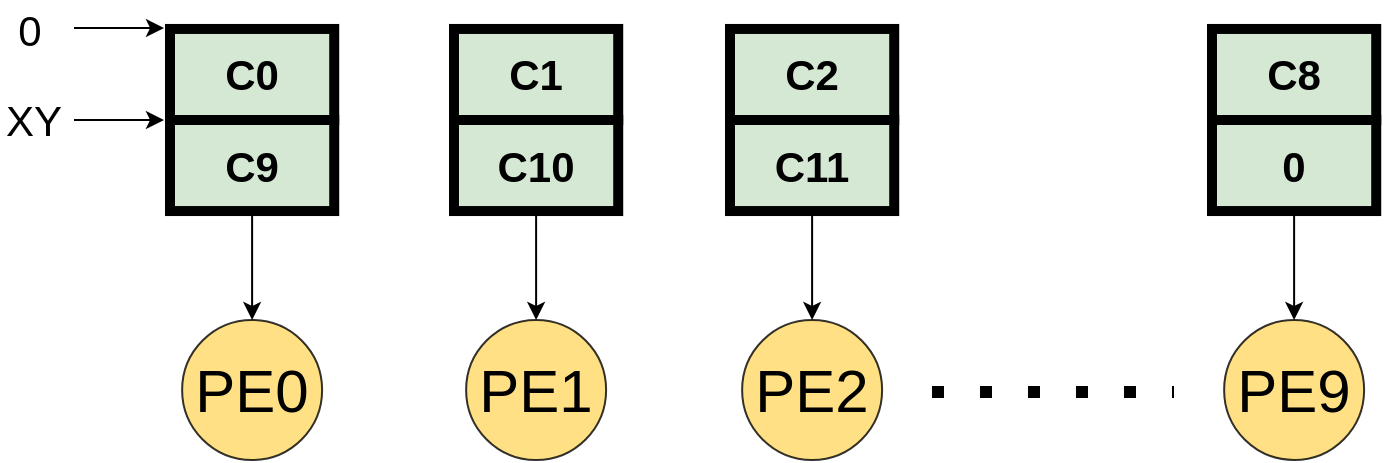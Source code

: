 <mxfile>
    <diagram id="oktRlE9KKJ6NZzSq5rQG" name="Page-1">
        <mxGraphModel dx="13095" dy="3271" grid="1" gridSize="1" guides="1" tooltips="1" connect="1" arrows="1" fold="1" page="1" pageScale="1" pageWidth="850" pageHeight="1100" math="0" shadow="0">
            <root>
                <mxCell id="0"/>
                <mxCell id="1" parent="0"/>
                <mxCell id="15" style="edgeStyle=none;html=1;entryX=0.5;entryY=0;entryDx=0;entryDy=0;fontSize=21;" edge="1" parent="1" source="6" target="8">
                    <mxGeometry relative="1" as="geometry"/>
                </mxCell>
                <mxCell id="6" value="C9" style="whiteSpace=wrap;html=1;fillColor=#d5e8d4;strokeColor=#000000;strokeWidth=5;fontStyle=1;fontSize=21;" vertex="1" parent="1">
                    <mxGeometry x="-11751" y="-1824" width="82.11" height="45.52" as="geometry"/>
                </mxCell>
                <mxCell id="7" value="C0" style="whiteSpace=wrap;html=1;fillColor=#d5e8d4;strokeColor=#000000;strokeWidth=5;fontStyle=1;fontSize=21;" vertex="1" parent="1">
                    <mxGeometry x="-11751" y="-1869.52" width="82.11" height="45.52" as="geometry"/>
                </mxCell>
                <mxCell id="8" value="PE0" style="ellipse;whiteSpace=wrap;html=1;aspect=fixed;fontSize=30;strokeColor=#000000;fillColor=#FFD966;opacity=80;" vertex="1" parent="1">
                    <mxGeometry x="-11744.94" y="-1724" width="70" height="70" as="geometry"/>
                </mxCell>
                <mxCell id="9" value="0" style="text;html=1;strokeColor=none;fillColor=none;align=center;verticalAlign=middle;whiteSpace=wrap;rounded=0;fontSize=21;" vertex="1" parent="1">
                    <mxGeometry x="-11836" y="-1884" width="30" height="30" as="geometry"/>
                </mxCell>
                <mxCell id="10" value="" style="endArrow=classic;html=1;fontSize=21;" edge="1" parent="1">
                    <mxGeometry width="50" height="50" relative="1" as="geometry">
                        <mxPoint x="-11799" y="-1870" as="sourcePoint"/>
                        <mxPoint x="-11754" y="-1870" as="targetPoint"/>
                    </mxGeometry>
                </mxCell>
                <mxCell id="11" value="" style="endArrow=classic;html=1;fontSize=21;entryX=0;entryY=0;entryDx=0;entryDy=0;" edge="1" parent="1">
                    <mxGeometry width="50" height="50" relative="1" as="geometry">
                        <mxPoint x="-11799" y="-1824" as="sourcePoint"/>
                        <mxPoint x="-11754" y="-1824" as="targetPoint"/>
                    </mxGeometry>
                </mxCell>
                <mxCell id="12" value="XY" style="text;html=1;strokeColor=none;fillColor=none;align=center;verticalAlign=middle;whiteSpace=wrap;rounded=0;fontSize=21;" vertex="1" parent="1">
                    <mxGeometry x="-11836" y="-1839" width="34" height="30" as="geometry"/>
                </mxCell>
                <mxCell id="16" style="edgeStyle=none;html=1;entryX=0.5;entryY=0;entryDx=0;entryDy=0;fontSize=21;" edge="1" parent="1" source="17" target="19">
                    <mxGeometry relative="1" as="geometry"/>
                </mxCell>
                <mxCell id="17" value="C10" style="whiteSpace=wrap;html=1;fillColor=#d5e8d4;strokeColor=#000000;strokeWidth=5;fontStyle=1;fontSize=21;" vertex="1" parent="1">
                    <mxGeometry x="-11609" y="-1824" width="82.11" height="45.52" as="geometry"/>
                </mxCell>
                <mxCell id="18" value="C1" style="whiteSpace=wrap;html=1;fillColor=#d5e8d4;strokeColor=#000000;strokeWidth=5;fontStyle=1;fontSize=21;" vertex="1" parent="1">
                    <mxGeometry x="-11609" y="-1869.52" width="82.11" height="45.52" as="geometry"/>
                </mxCell>
                <mxCell id="19" value="PE1" style="ellipse;whiteSpace=wrap;html=1;aspect=fixed;fontSize=30;strokeColor=#000000;fillColor=#FFD966;opacity=80;" vertex="1" parent="1">
                    <mxGeometry x="-11602.94" y="-1724" width="70" height="70" as="geometry"/>
                </mxCell>
                <mxCell id="24" style="edgeStyle=none;html=1;entryX=0.5;entryY=0;entryDx=0;entryDy=0;fontSize=21;" edge="1" parent="1" source="25" target="27">
                    <mxGeometry relative="1" as="geometry"/>
                </mxCell>
                <mxCell id="25" value="C11" style="whiteSpace=wrap;html=1;fillColor=#d5e8d4;strokeColor=#000000;strokeWidth=5;fontStyle=1;fontSize=21;" vertex="1" parent="1">
                    <mxGeometry x="-11471" y="-1824" width="82.11" height="45.52" as="geometry"/>
                </mxCell>
                <mxCell id="26" value="C2" style="whiteSpace=wrap;html=1;fillColor=#d5e8d4;strokeColor=#000000;strokeWidth=5;fontStyle=1;fontSize=21;" vertex="1" parent="1">
                    <mxGeometry x="-11471" y="-1869.52" width="82.11" height="45.52" as="geometry"/>
                </mxCell>
                <mxCell id="27" value="PE2" style="ellipse;whiteSpace=wrap;html=1;aspect=fixed;fontSize=30;strokeColor=#000000;fillColor=#FFD966;opacity=80;" vertex="1" parent="1">
                    <mxGeometry x="-11464.94" y="-1724" width="70" height="70" as="geometry"/>
                </mxCell>
                <mxCell id="28" value="" style="endArrow=none;dashed=1;html=1;dashPattern=1 3;strokeWidth=6;fontSize=25;" edge="1" parent="1">
                    <mxGeometry width="50" height="50" relative="1" as="geometry">
                        <mxPoint x="-11370" y="-1688" as="sourcePoint"/>
                        <mxPoint x="-11249" y="-1688" as="targetPoint"/>
                    </mxGeometry>
                </mxCell>
                <mxCell id="29" style="edgeStyle=none;html=1;entryX=0.5;entryY=0;entryDx=0;entryDy=0;fontSize=21;" edge="1" parent="1" source="30" target="32">
                    <mxGeometry relative="1" as="geometry"/>
                </mxCell>
                <mxCell id="30" value="0" style="whiteSpace=wrap;html=1;fillColor=#d5e8d4;strokeColor=#000000;strokeWidth=5;fontStyle=1;fontSize=21;" vertex="1" parent="1">
                    <mxGeometry x="-11230" y="-1824" width="82.11" height="45.52" as="geometry"/>
                </mxCell>
                <mxCell id="31" value="C8" style="whiteSpace=wrap;html=1;fillColor=#d5e8d4;strokeColor=#000000;strokeWidth=5;fontStyle=1;fontSize=21;" vertex="1" parent="1">
                    <mxGeometry x="-11230" y="-1869.52" width="82.11" height="45.52" as="geometry"/>
                </mxCell>
                <mxCell id="32" value="PE9" style="ellipse;whiteSpace=wrap;html=1;aspect=fixed;fontSize=30;strokeColor=#000000;fillColor=#FFD966;opacity=80;" vertex="1" parent="1">
                    <mxGeometry x="-11223.94" y="-1724" width="70" height="70" as="geometry"/>
                </mxCell>
            </root>
        </mxGraphModel>
    </diagram>
</mxfile>